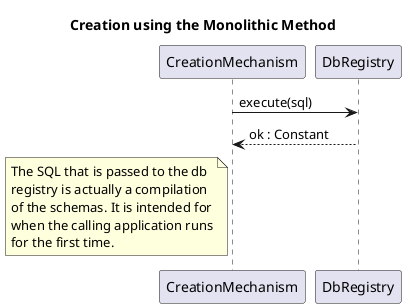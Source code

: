
' Author : Simon Symeonidis
@startuml
title Creation using the Monolithic Method

CreationMechanism -> DbRegistry        : execute(sql)
DbRegistry       --> CreationMechanism : ok : Constant

note left of CreationMechanism
The SQL that is passed to the db
registry is actually a compilation
of the schemas. It is intended for
when the calling application runs
for the first time.
end note

@enduml
